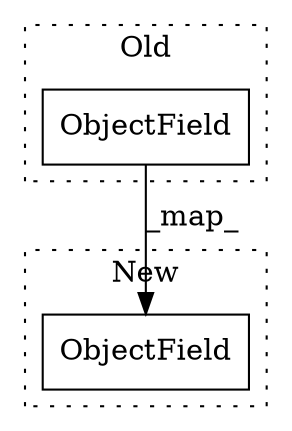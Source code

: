 digraph G {
subgraph cluster0 {
1 [label="ObjectField" a="32" s="2892,3046" l="12,1" shape="box"];
label = "Old";
style="dotted";
}
subgraph cluster1 {
2 [label="ObjectField" a="32" s="2959,3113" l="12,1" shape="box"];
label = "New";
style="dotted";
}
1 -> 2 [label="_map_"];
}